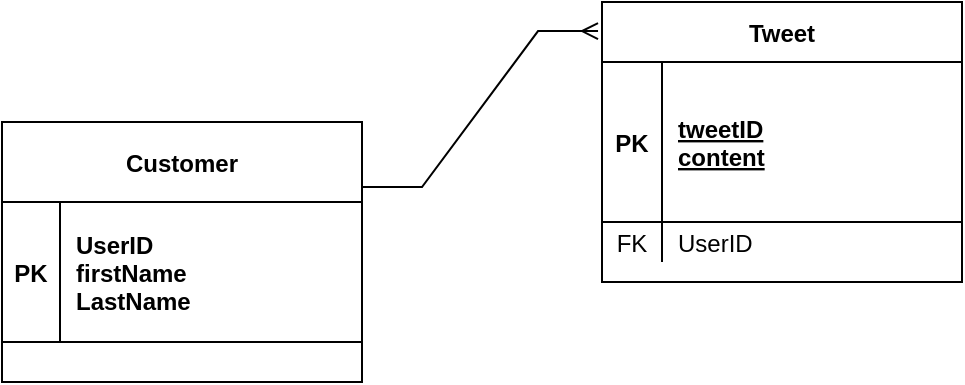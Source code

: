 <mxfile version="20.2.4" type="github">
  <diagram id="R2lEEEUBdFMjLlhIrx00" name="Page-1">
    <mxGraphModel dx="831" dy="633" grid="1" gridSize="10" guides="1" tooltips="1" connect="1" arrows="1" fold="1" page="1" pageScale="1" pageWidth="850" pageHeight="1100" math="0" shadow="0" extFonts="Permanent Marker^https://fonts.googleapis.com/css?family=Permanent+Marker">
      <root>
        <mxCell id="0" />
        <mxCell id="1" parent="0" />
        <mxCell id="EPrGN1TlsUlm53mdPxJ5-66" value="Customer" style="shape=table;startSize=40;container=1;collapsible=1;childLayout=tableLayout;fixedRows=1;rowLines=0;fontStyle=1;align=center;resizeLast=1;" vertex="1" parent="1">
          <mxGeometry x="20" y="170" width="180" height="130" as="geometry" />
        </mxCell>
        <mxCell id="EPrGN1TlsUlm53mdPxJ5-67" value="" style="shape=tableRow;horizontal=0;startSize=0;swimlaneHead=0;swimlaneBody=0;fillColor=none;collapsible=0;dropTarget=0;points=[[0,0.5],[1,0.5]];portConstraint=eastwest;top=0;left=0;right=0;bottom=1;" vertex="1" parent="EPrGN1TlsUlm53mdPxJ5-66">
          <mxGeometry y="40" width="180" height="70" as="geometry" />
        </mxCell>
        <mxCell id="EPrGN1TlsUlm53mdPxJ5-68" value="PK" style="shape=partialRectangle;connectable=0;fillColor=none;top=0;left=0;bottom=0;right=0;fontStyle=1;overflow=hidden;" vertex="1" parent="EPrGN1TlsUlm53mdPxJ5-67">
          <mxGeometry width="29" height="70" as="geometry">
            <mxRectangle width="29" height="70" as="alternateBounds" />
          </mxGeometry>
        </mxCell>
        <mxCell id="EPrGN1TlsUlm53mdPxJ5-69" value="UserID&#xa;firstName&#xa;LastName" style="shape=partialRectangle;connectable=0;fillColor=none;top=0;left=0;bottom=0;right=0;align=left;spacingLeft=6;fontStyle=1;overflow=hidden;" vertex="1" parent="EPrGN1TlsUlm53mdPxJ5-67">
          <mxGeometry x="29" width="151" height="70" as="geometry">
            <mxRectangle width="151" height="70" as="alternateBounds" />
          </mxGeometry>
        </mxCell>
        <mxCell id="EPrGN1TlsUlm53mdPxJ5-89" value="Tweet" style="shape=table;startSize=30;container=1;collapsible=1;childLayout=tableLayout;fixedRows=1;rowLines=0;fontStyle=1;align=center;resizeLast=1;" vertex="1" parent="1">
          <mxGeometry x="320" y="110" width="180" height="140" as="geometry" />
        </mxCell>
        <mxCell id="EPrGN1TlsUlm53mdPxJ5-90" value="" style="shape=tableRow;horizontal=0;startSize=0;swimlaneHead=0;swimlaneBody=0;fillColor=none;collapsible=0;dropTarget=0;points=[[0,0.5],[1,0.5]];portConstraint=eastwest;top=0;left=0;right=0;bottom=1;" vertex="1" parent="EPrGN1TlsUlm53mdPxJ5-89">
          <mxGeometry y="30" width="180" height="80" as="geometry" />
        </mxCell>
        <mxCell id="EPrGN1TlsUlm53mdPxJ5-91" value="PK" style="shape=partialRectangle;connectable=0;fillColor=none;top=0;left=0;bottom=0;right=0;fontStyle=1;overflow=hidden;" vertex="1" parent="EPrGN1TlsUlm53mdPxJ5-90">
          <mxGeometry width="30" height="80" as="geometry">
            <mxRectangle width="30" height="80" as="alternateBounds" />
          </mxGeometry>
        </mxCell>
        <mxCell id="EPrGN1TlsUlm53mdPxJ5-92" value="tweetID&#xa;content" style="shape=partialRectangle;connectable=0;fillColor=none;top=0;left=0;bottom=0;right=0;align=left;spacingLeft=6;fontStyle=5;overflow=hidden;" vertex="1" parent="EPrGN1TlsUlm53mdPxJ5-90">
          <mxGeometry x="30" width="150" height="80" as="geometry">
            <mxRectangle width="150" height="80" as="alternateBounds" />
          </mxGeometry>
        </mxCell>
        <mxCell id="EPrGN1TlsUlm53mdPxJ5-93" value="" style="shape=tableRow;horizontal=0;startSize=0;swimlaneHead=0;swimlaneBody=0;fillColor=none;collapsible=0;dropTarget=0;points=[[0,0.5],[1,0.5]];portConstraint=eastwest;top=0;left=0;right=0;bottom=0;" vertex="1" parent="EPrGN1TlsUlm53mdPxJ5-89">
          <mxGeometry y="110" width="180" height="20" as="geometry" />
        </mxCell>
        <mxCell id="EPrGN1TlsUlm53mdPxJ5-94" value="FK" style="shape=partialRectangle;connectable=0;fillColor=none;top=0;left=0;bottom=0;right=0;editable=1;overflow=hidden;" vertex="1" parent="EPrGN1TlsUlm53mdPxJ5-93">
          <mxGeometry width="30" height="20" as="geometry">
            <mxRectangle width="30" height="20" as="alternateBounds" />
          </mxGeometry>
        </mxCell>
        <mxCell id="EPrGN1TlsUlm53mdPxJ5-95" value="UserID" style="shape=partialRectangle;connectable=0;fillColor=none;top=0;left=0;bottom=0;right=0;align=left;spacingLeft=6;overflow=hidden;" vertex="1" parent="EPrGN1TlsUlm53mdPxJ5-93">
          <mxGeometry x="30" width="150" height="20" as="geometry">
            <mxRectangle width="150" height="20" as="alternateBounds" />
          </mxGeometry>
        </mxCell>
        <mxCell id="EPrGN1TlsUlm53mdPxJ5-102" value="" style="edgeStyle=entityRelationEdgeStyle;fontSize=12;html=1;endArrow=ERmany;rounded=0;exitX=1;exitY=0.25;exitDx=0;exitDy=0;entryX=-0.011;entryY=0.104;entryDx=0;entryDy=0;entryPerimeter=0;" edge="1" parent="1" source="EPrGN1TlsUlm53mdPxJ5-66" target="EPrGN1TlsUlm53mdPxJ5-89">
          <mxGeometry width="100" height="100" relative="1" as="geometry">
            <mxPoint x="210" y="285" as="sourcePoint" />
            <mxPoint x="310" y="185" as="targetPoint" />
          </mxGeometry>
        </mxCell>
      </root>
    </mxGraphModel>
  </diagram>
</mxfile>
